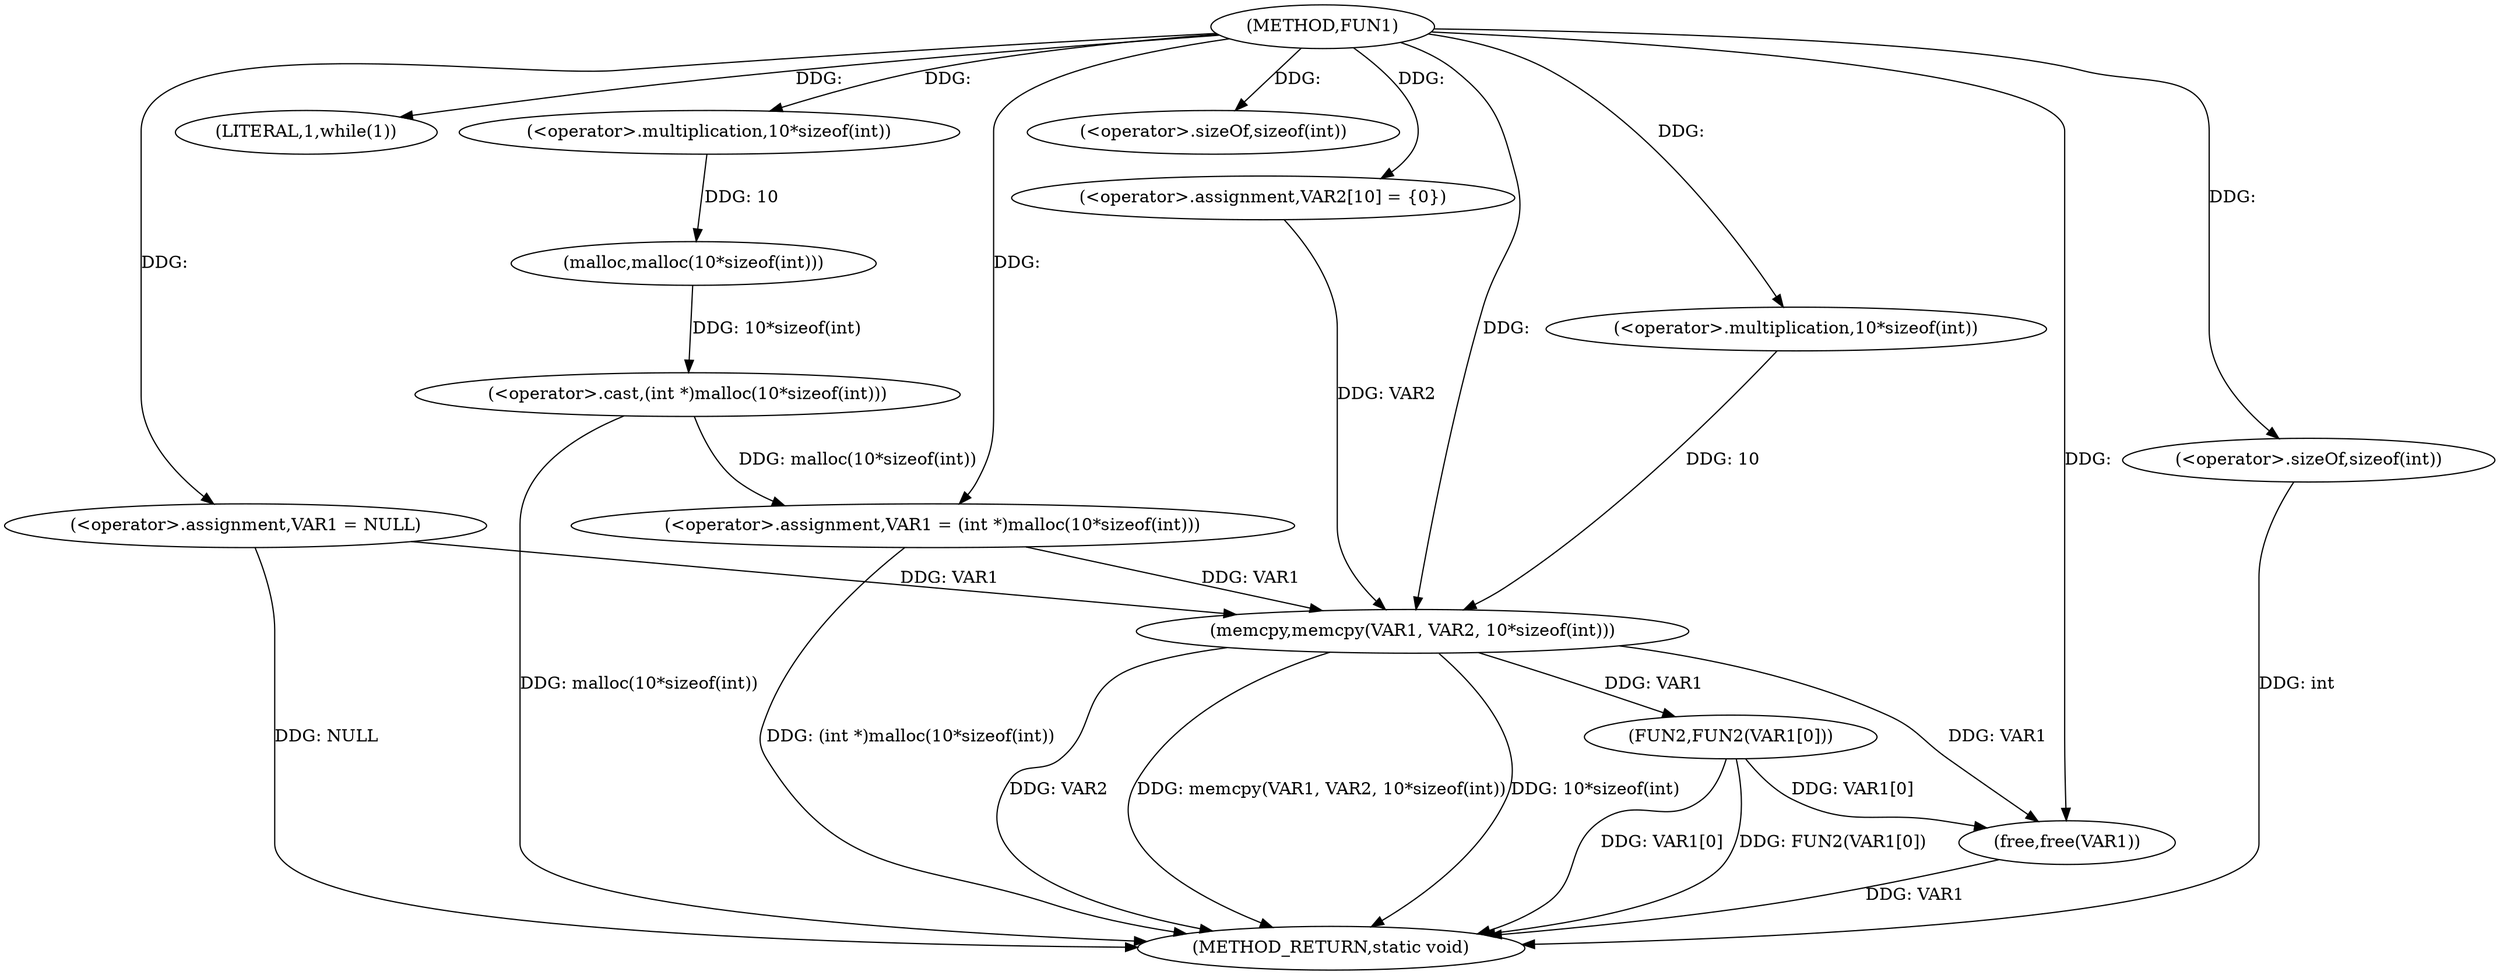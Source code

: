 digraph FUN1 {  
"1000100" [label = "(METHOD,FUN1)" ]
"1000136" [label = "(METHOD_RETURN,static void)" ]
"1000103" [label = "(<operator>.assignment,VAR1 = NULL)" ]
"1000107" [label = "(LITERAL,1,while(1))" ]
"1000109" [label = "(<operator>.assignment,VAR1 = (int *)malloc(10*sizeof(int)))" ]
"1000111" [label = "(<operator>.cast,(int *)malloc(10*sizeof(int)))" ]
"1000113" [label = "(malloc,malloc(10*sizeof(int)))" ]
"1000114" [label = "(<operator>.multiplication,10*sizeof(int))" ]
"1000116" [label = "(<operator>.sizeOf,sizeof(int))" ]
"1000121" [label = "(<operator>.assignment,VAR2[10] = {0})" ]
"1000123" [label = "(memcpy,memcpy(VAR1, VAR2, 10*sizeof(int)))" ]
"1000126" [label = "(<operator>.multiplication,10*sizeof(int))" ]
"1000128" [label = "(<operator>.sizeOf,sizeof(int))" ]
"1000130" [label = "(FUN2,FUN2(VAR1[0]))" ]
"1000134" [label = "(free,free(VAR1))" ]
  "1000123" -> "1000136"  [ label = "DDG: VAR2"] 
  "1000103" -> "1000136"  [ label = "DDG: NULL"] 
  "1000123" -> "1000136"  [ label = "DDG: memcpy(VAR1, VAR2, 10*sizeof(int))"] 
  "1000109" -> "1000136"  [ label = "DDG: (int *)malloc(10*sizeof(int))"] 
  "1000130" -> "1000136"  [ label = "DDG: VAR1[0]"] 
  "1000130" -> "1000136"  [ label = "DDG: FUN2(VAR1[0])"] 
  "1000123" -> "1000136"  [ label = "DDG: 10*sizeof(int)"] 
  "1000128" -> "1000136"  [ label = "DDG: int"] 
  "1000134" -> "1000136"  [ label = "DDG: VAR1"] 
  "1000111" -> "1000136"  [ label = "DDG: malloc(10*sizeof(int))"] 
  "1000100" -> "1000103"  [ label = "DDG: "] 
  "1000100" -> "1000107"  [ label = "DDG: "] 
  "1000111" -> "1000109"  [ label = "DDG: malloc(10*sizeof(int))"] 
  "1000100" -> "1000109"  [ label = "DDG: "] 
  "1000113" -> "1000111"  [ label = "DDG: 10*sizeof(int)"] 
  "1000114" -> "1000113"  [ label = "DDG: 10"] 
  "1000100" -> "1000114"  [ label = "DDG: "] 
  "1000100" -> "1000116"  [ label = "DDG: "] 
  "1000100" -> "1000121"  [ label = "DDG: "] 
  "1000103" -> "1000123"  [ label = "DDG: VAR1"] 
  "1000109" -> "1000123"  [ label = "DDG: VAR1"] 
  "1000100" -> "1000123"  [ label = "DDG: "] 
  "1000121" -> "1000123"  [ label = "DDG: VAR2"] 
  "1000126" -> "1000123"  [ label = "DDG: 10"] 
  "1000100" -> "1000126"  [ label = "DDG: "] 
  "1000100" -> "1000128"  [ label = "DDG: "] 
  "1000123" -> "1000130"  [ label = "DDG: VAR1"] 
  "1000130" -> "1000134"  [ label = "DDG: VAR1[0]"] 
  "1000123" -> "1000134"  [ label = "DDG: VAR1"] 
  "1000100" -> "1000134"  [ label = "DDG: "] 
}
